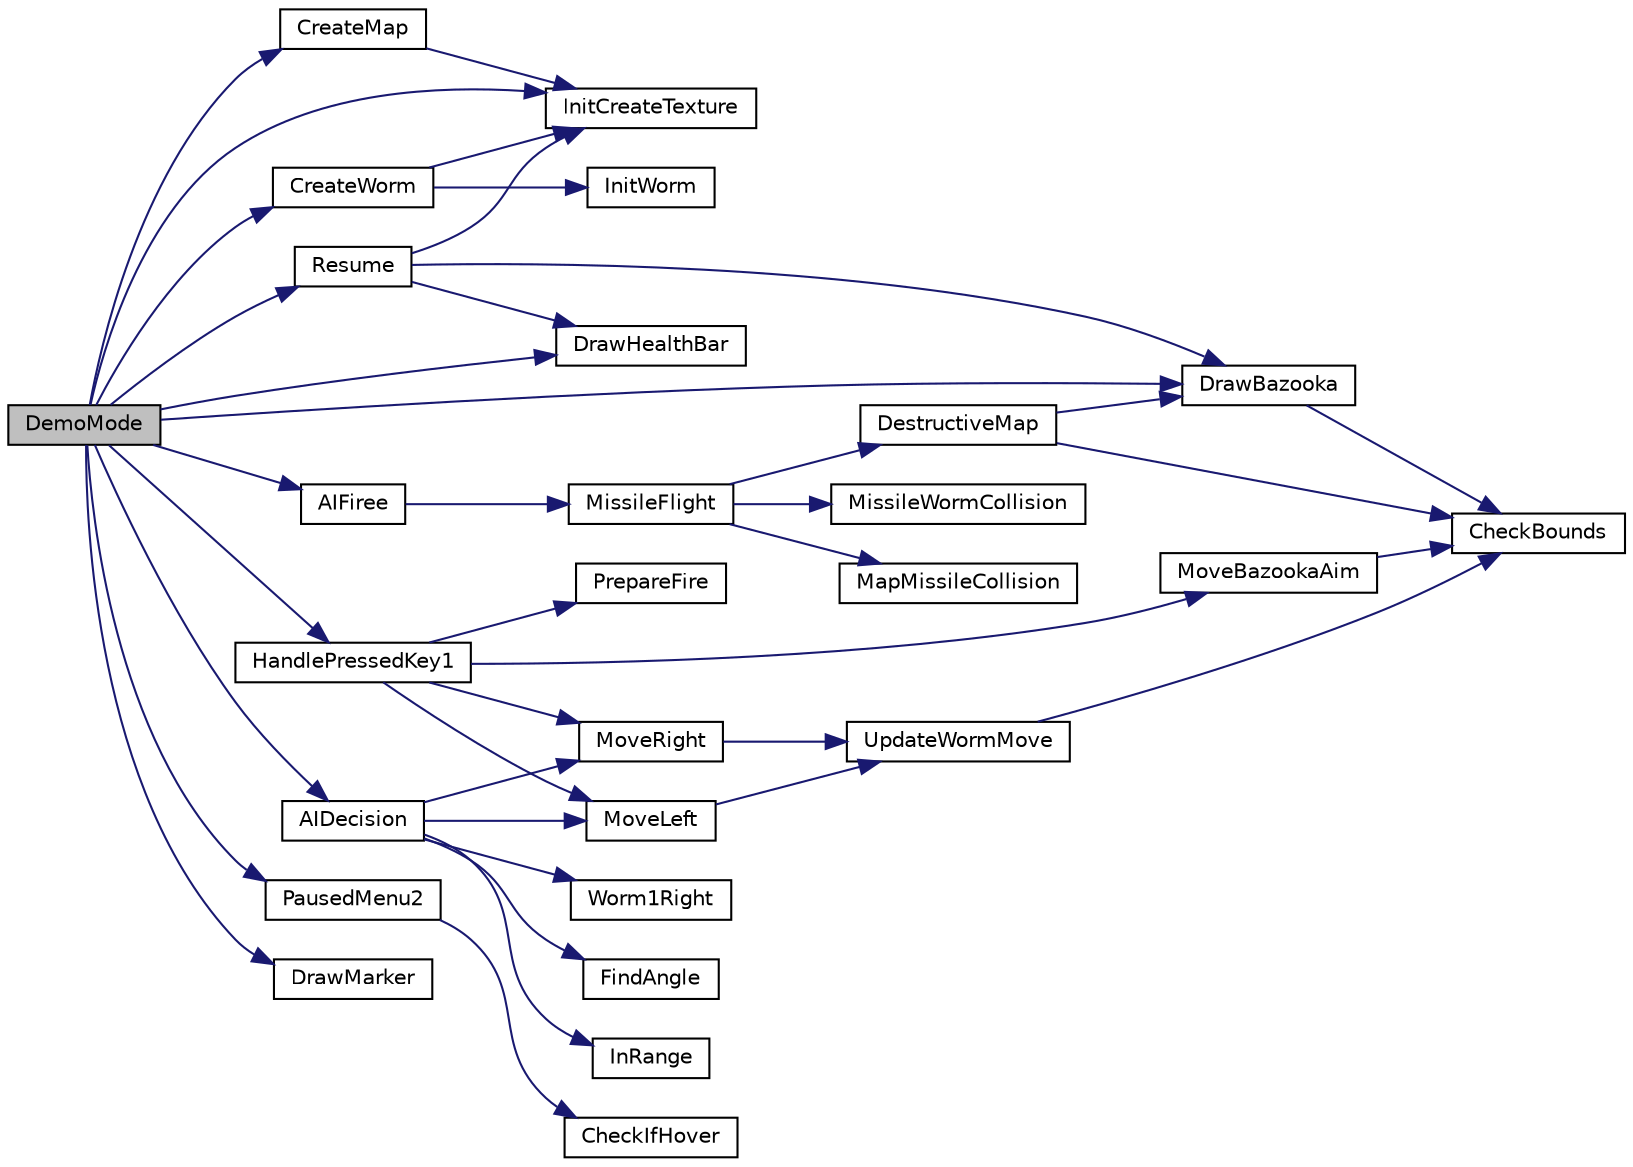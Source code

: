 digraph "DemoMode"
{
 // LATEX_PDF_SIZE
  edge [fontname="Helvetica",fontsize="10",labelfontname="Helvetica",labelfontsize="10"];
  node [fontname="Helvetica",fontsize="10",shape=record];
  rankdir="LR";
  Node38 [label="DemoMode",height=0.2,width=0.4,color="black", fillcolor="grey75", style="filled", fontcolor="black",tooltip="Handle Demo mode of the game, with game loop when in demo mode."];
  Node38 -> Node39 [color="midnightblue",fontsize="10",style="solid",fontname="Helvetica"];
  Node39 [label="InitCreateTexture",height=0.2,width=0.4,color="black", fillcolor="white", style="filled",URL="$init_create_8c.html#a096213ed2cc5a753b21f157814a4ed01",tooltip="Creating and initializing of texture. 1 if isnt succesfull, 0 otherwise."];
  Node38 -> Node40 [color="midnightblue",fontsize="10",style="solid",fontname="Helvetica"];
  Node40 [label="CreateMap",height=0.2,width=0.4,color="black", fillcolor="white", style="filled",URL="$map_8c.html#aee8bdbd8ba7388a499295734875b35de",tooltip="Function used for creating map and drawing it on secren."];
  Node40 -> Node39 [color="midnightblue",fontsize="10",style="solid",fontname="Helvetica"];
  Node38 -> Node41 [color="midnightblue",fontsize="10",style="solid",fontname="Helvetica"];
  Node41 [label="CreateWorm",height=0.2,width=0.4,color="black", fillcolor="white", style="filled",URL="$_worm_8c.html#a05771f6dd144eae8c70f9620a302ec87",tooltip="Function used for uploading every texture and initializing worm and creating it."];
  Node41 -> Node39 [color="midnightblue",fontsize="10",style="solid",fontname="Helvetica"];
  Node41 -> Node42 [color="midnightblue",fontsize="10",style="solid",fontname="Helvetica"];
  Node42 [label="InitWorm",height=0.2,width=0.4,color="black", fillcolor="white", style="filled",URL="$_worm_8c.html#ae5994f05a5cdea34009b019b93014f21",tooltip="Used for initializing every parameter of structure worm."];
  Node38 -> Node43 [color="midnightblue",fontsize="10",style="solid",fontname="Helvetica"];
  Node43 [label="DrawBazooka",height=0.2,width=0.4,color="black", fillcolor="white", style="filled",URL="$_worm_8c.html#ac7de59f5b8359eb805d0d4aec0580b09",tooltip="Function used for drawing bazooka on screen by initializing it's parameters and uploading it's textur..."];
  Node43 -> Node44 [color="midnightblue",fontsize="10",style="solid",fontname="Helvetica"];
  Node44 [label="CheckBounds",height=0.2,width=0.4,color="black", fillcolor="white", style="filled",URL="$game_8c.html#a468e6bee1a546cf14c4729cd44d9597f",tooltip="Function used to check if an object has reached the end of terrain."];
  Node38 -> Node45 [color="midnightblue",fontsize="10",style="solid",fontname="Helvetica"];
  Node45 [label="DrawHealthBar",height=0.2,width=0.4,color="black", fillcolor="white", style="filled",URL="$game_mode_8c.html#aa03ca95eba496ae890313395477f6cb4",tooltip="Function used for drawing health bar."];
  Node38 -> Node46 [color="midnightblue",fontsize="10",style="solid",fontname="Helvetica"];
  Node46 [label="HandlePressedKey1",height=0.2,width=0.4,color="black", fillcolor="white", style="filled",URL="$game_8c.html#a10f993dc6ac6ddec96cdf9683d8f055c",tooltip="Function used to determine which button has been pressed by player1."];
  Node46 -> Node47 [color="midnightblue",fontsize="10",style="solid",fontname="Helvetica"];
  Node47 [label="MoveLeft",height=0.2,width=0.4,color="black", fillcolor="white", style="filled",URL="$game_8c.html#a9ff2f4b2a93dcfb706919fd4171e163d",tooltip="Function used for moving worm left."];
  Node47 -> Node48 [color="midnightblue",fontsize="10",style="solid",fontname="Helvetica"];
  Node48 [label="UpdateWormMove",height=0.2,width=0.4,color="black", fillcolor="white", style="filled",URL="$game_8c.html#af0ef0d0fb99349d4386beaf89fc6675d",tooltip="Function used for updating worm on screen and everything that changes."];
  Node48 -> Node44 [color="midnightblue",fontsize="10",style="solid",fontname="Helvetica"];
  Node46 -> Node49 [color="midnightblue",fontsize="10",style="solid",fontname="Helvetica"];
  Node49 [label="MoveRight",height=0.2,width=0.4,color="black", fillcolor="white", style="filled",URL="$game_8c.html#a76ae2bac6aeb3cfd5ea5d9d605b316bc",tooltip="Function used for moving worm right."];
  Node49 -> Node48 [color="midnightblue",fontsize="10",style="solid",fontname="Helvetica"];
  Node46 -> Node50 [color="midnightblue",fontsize="10",style="solid",fontname="Helvetica"];
  Node50 [label="MoveBazookaAim",height=0.2,width=0.4,color="black", fillcolor="white", style="filled",URL="$game_8c.html#a6f0de616d48a40825e4e43189f3fba8a",tooltip="Function used for moving bazooka's aim."];
  Node50 -> Node44 [color="midnightblue",fontsize="10",style="solid",fontname="Helvetica"];
  Node46 -> Node51 [color="midnightblue",fontsize="10",style="solid",fontname="Helvetica"];
  Node51 [label="PrepareFire",height=0.2,width=0.4,color="black", fillcolor="white", style="filled",URL="$game_8c.html#ab45aa66c1d40499b407f29e5553c1bb5",tooltip="Function used for preparing worm to shoot, handles power bar from pressing space to release."];
  Node38 -> Node52 [color="midnightblue",fontsize="10",style="solid",fontname="Helvetica"];
  Node52 [label="PausedMenu2",height=0.2,width=0.4,color="black", fillcolor="white", style="filled",URL="$making_menu_8c.html#a9883fce4991571e9118f667a47700dc2",tooltip="Function used for creaing pause menu for demo."];
  Node52 -> Node53 [color="midnightblue",fontsize="10",style="solid",fontname="Helvetica"];
  Node53 [label="CheckIfHover",height=0.2,width=0.4,color="black", fillcolor="white", style="filled",URL="$making_menu_8c.html#afc43a28ca87591786836417e88f766a8",tooltip="Checks if mouse has hovered button."];
  Node38 -> Node54 [color="midnightblue",fontsize="10",style="solid",fontname="Helvetica"];
  Node54 [label="Resume",height=0.2,width=0.4,color="black", fillcolor="white", style="filled",URL="$game_mode_8c.html#aa2b3a31620b745eacf4ca48ca56e4683",tooltip="Function used for continuing game after pause (drawing last state on screen)"];
  Node54 -> Node39 [color="midnightblue",fontsize="10",style="solid",fontname="Helvetica"];
  Node54 -> Node45 [color="midnightblue",fontsize="10",style="solid",fontname="Helvetica"];
  Node54 -> Node43 [color="midnightblue",fontsize="10",style="solid",fontname="Helvetica"];
  Node38 -> Node55 [color="midnightblue",fontsize="10",style="solid",fontname="Helvetica"];
  Node55 [label="AIDecision",height=0.2,width=0.4,color="black", fillcolor="white", style="filled",URL="$_a_i_8c.html#a2012ad21fe1a9774f3246cbecf5f1ca8",tooltip="Main AI function used for making decision what to do."];
  Node55 -> Node56 [color="midnightblue",fontsize="10",style="solid",fontname="Helvetica"];
  Node56 [label="InRange",height=0.2,width=0.4,color="black", fillcolor="white", style="filled",URL="$_a_i_8c.html#a276fe62b7f28ed6e5fd5aacbf9cd8922",tooltip="Checking if worm2 is in range of worm1's fire."];
  Node55 -> Node57 [color="midnightblue",fontsize="10",style="solid",fontname="Helvetica"];
  Node57 [label="Worm1Right",height=0.2,width=0.4,color="black", fillcolor="white", style="filled",URL="$_a_i_8c.html#a1c500bbdda3d2dde9532b2c3fc89d40e",tooltip="Checking if worm1 is positioned right to worm2 on map."];
  Node55 -> Node47 [color="midnightblue",fontsize="10",style="solid",fontname="Helvetica"];
  Node55 -> Node49 [color="midnightblue",fontsize="10",style="solid",fontname="Helvetica"];
  Node55 -> Node58 [color="midnightblue",fontsize="10",style="solid",fontname="Helvetica"];
  Node58 [label="FindAngle",height=0.2,width=0.4,color="black", fillcolor="white", style="filled",URL="$_a_i_8c.html#ac083d210d302be5eb8ac382d3f7574c2",tooltip="Used for finding the right angle for worm1 to shoot worm2."];
  Node38 -> Node59 [color="midnightblue",fontsize="10",style="solid",fontname="Helvetica"];
  Node59 [label="AIFiree",height=0.2,width=0.4,color="black", fillcolor="white", style="filled",URL="$game_8c.html#a43d0a4fd439970ed1ae79c87ad0d2287",tooltip="Function used to prepare and shoot missile for ai."];
  Node59 -> Node60 [color="midnightblue",fontsize="10",style="solid",fontname="Helvetica"];
  Node60 [label="MissileFlight",height=0.2,width=0.4,color="black", fillcolor="white", style="filled",URL="$game_8c.html#abf11b449e8f63b946ed91c6e3276cd01",tooltip="Function used for making missile fly on parabolic trajectory."];
  Node60 -> Node61 [color="midnightblue",fontsize="10",style="solid",fontname="Helvetica"];
  Node61 [label="MissileWormCollision",height=0.2,width=0.4,color="black", fillcolor="white", style="filled",URL="$game_8c.html#a9f146395d72c84962e18206af908752c",tooltip="Function used to check if missile has hit the worm."];
  Node60 -> Node62 [color="midnightblue",fontsize="10",style="solid",fontname="Helvetica"];
  Node62 [label="DestructiveMap",height=0.2,width=0.4,color="black", fillcolor="white", style="filled",URL="$game_8c.html#ac16e4fdd7a567918f1d8587c011da1b3",tooltip="Updating map affected by missile."];
  Node62 -> Node44 [color="midnightblue",fontsize="10",style="solid",fontname="Helvetica"];
  Node62 -> Node43 [color="midnightblue",fontsize="10",style="solid",fontname="Helvetica"];
  Node60 -> Node63 [color="midnightblue",fontsize="10",style="solid",fontname="Helvetica"];
  Node63 [label="MapMissileCollision",height=0.2,width=0.4,color="black", fillcolor="white", style="filled",URL="$game_8c.html#a09a7fdd30cf659f4daccabbe9dad464c",tooltip="Function which check if collision between map and missile has occured."];
  Node38 -> Node64 [color="midnightblue",fontsize="10",style="solid",fontname="Helvetica"];
  Node64 [label="DrawMarker",height=0.2,width=0.4,color="black", fillcolor="white", style="filled",URL="$game_mode_8c.html#a737fbd127eec879fb1d7c5dba4988bdf",tooltip="Function used for drawing marker which points which player's turn it is."];
}
